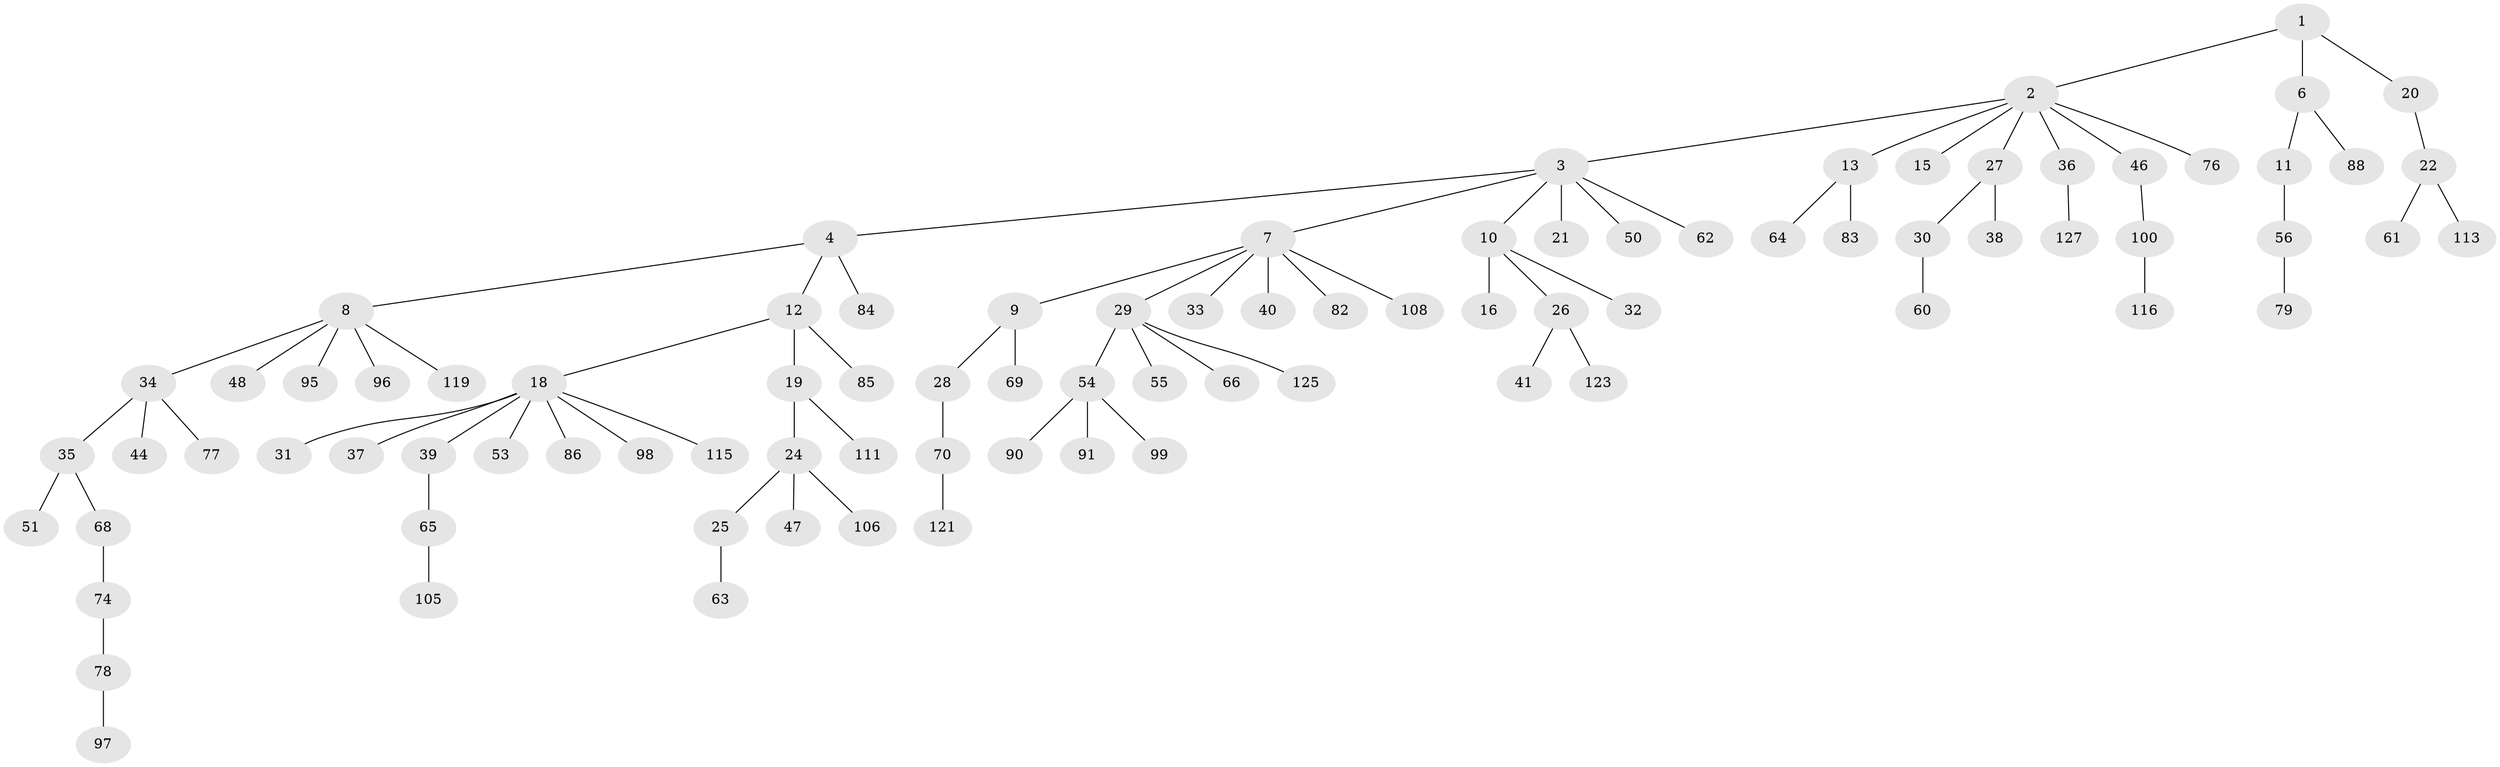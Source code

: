 // Generated by graph-tools (version 1.1) at 2025/24/03/03/25 07:24:06]
// undirected, 88 vertices, 87 edges
graph export_dot {
graph [start="1"]
  node [color=gray90,style=filled];
  1 [super="+117"];
  2 [super="+5"];
  3 [super="+52"];
  4 [super="+58"];
  6;
  7 [super="+23"];
  8 [super="+80"];
  9 [super="+17"];
  10 [super="+14"];
  11;
  12;
  13;
  15 [super="+102"];
  16;
  18 [super="+45"];
  19 [super="+93"];
  20;
  21 [super="+71"];
  22 [super="+43"];
  24;
  25 [super="+57"];
  26 [super="+72"];
  27;
  28 [super="+42"];
  29 [super="+49"];
  30;
  31;
  32;
  33;
  34 [super="+75"];
  35 [super="+94"];
  36;
  37;
  38 [super="+124"];
  39 [super="+59"];
  40;
  41;
  44;
  46 [super="+114"];
  47;
  48;
  50;
  51;
  53 [super="+92"];
  54 [super="+89"];
  55;
  56 [super="+73"];
  60 [super="+81"];
  61;
  62;
  63;
  64 [super="+104"];
  65 [super="+67"];
  66;
  68;
  69 [super="+128"];
  70 [super="+118"];
  74;
  76;
  77 [super="+126"];
  78 [super="+109"];
  79;
  82;
  83 [super="+103"];
  84 [super="+107"];
  85 [super="+120"];
  86 [super="+87"];
  88 [super="+130"];
  90;
  91;
  95;
  96;
  97;
  98 [super="+122"];
  99 [super="+112"];
  100 [super="+101"];
  105 [super="+129"];
  106 [super="+110"];
  108;
  111;
  113;
  115;
  116;
  119;
  121;
  123;
  125;
  127;
  1 -- 2;
  1 -- 6;
  1 -- 20;
  2 -- 3;
  2 -- 15;
  2 -- 27;
  2 -- 36;
  2 -- 76;
  2 -- 13;
  2 -- 46;
  3 -- 4;
  3 -- 7;
  3 -- 10;
  3 -- 21;
  3 -- 50;
  3 -- 62;
  4 -- 8;
  4 -- 12;
  4 -- 84;
  6 -- 11;
  6 -- 88;
  7 -- 9;
  7 -- 33;
  7 -- 40;
  7 -- 82;
  7 -- 108;
  7 -- 29;
  8 -- 34;
  8 -- 48;
  8 -- 95;
  8 -- 96;
  8 -- 119;
  9 -- 28;
  9 -- 69;
  10 -- 26;
  10 -- 16;
  10 -- 32;
  11 -- 56;
  12 -- 18;
  12 -- 19;
  12 -- 85;
  13 -- 64;
  13 -- 83;
  18 -- 31;
  18 -- 37;
  18 -- 39;
  18 -- 86;
  18 -- 98;
  18 -- 115;
  18 -- 53;
  19 -- 24;
  19 -- 111;
  20 -- 22;
  22 -- 113;
  22 -- 61;
  24 -- 25;
  24 -- 47;
  24 -- 106;
  25 -- 63;
  26 -- 41;
  26 -- 123;
  27 -- 30;
  27 -- 38;
  28 -- 70;
  29 -- 54;
  29 -- 66;
  29 -- 125;
  29 -- 55;
  30 -- 60;
  34 -- 35;
  34 -- 44;
  34 -- 77;
  35 -- 51;
  35 -- 68;
  36 -- 127;
  39 -- 65;
  46 -- 100;
  54 -- 91;
  54 -- 90;
  54 -- 99;
  56 -- 79;
  65 -- 105;
  68 -- 74;
  70 -- 121;
  74 -- 78;
  78 -- 97;
  100 -- 116;
}
